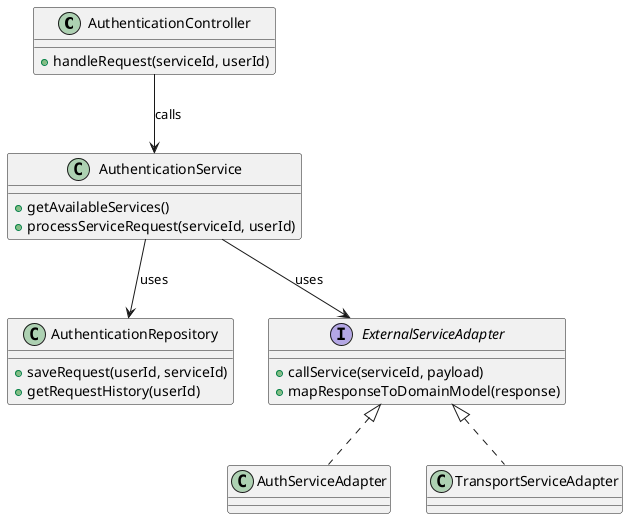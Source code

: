 @startuml

class AuthenticationController {
    +handleRequest(serviceId, userId)
}

class AuthenticationService {
    +getAvailableServices()
    +processServiceRequest(serviceId, userId)
}

class AuthenticationRepository {
    +saveRequest(userId, serviceId)
    +getRequestHistory(userId)
}

interface ExternalServiceAdapter {
    +callService(serviceId, payload)
    +mapResponseToDomainModel(response)
}

class AuthServiceAdapter  {
}

class TransportServiceAdapter  {
}

AuthenticationController --> AuthenticationService : "calls"
AuthenticationService --> AuthenticationRepository : "uses"
AuthenticationService --> ExternalServiceAdapter : "uses"
ExternalServiceAdapter <|.. AuthServiceAdapter
ExternalServiceAdapter <|.. TransportServiceAdapter

@enduml
